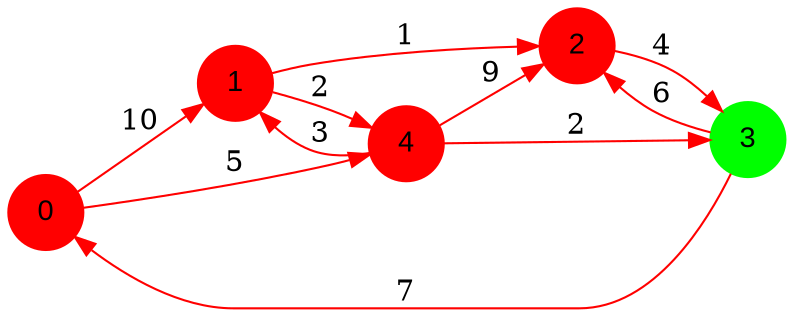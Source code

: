 digraph graphe {
rankdir = LR;
edge [color=red];
0 [fontname="Arial", shape = circle, color=red, style=filled];
1 [fontname="Arial", shape = circle, color=red, style=filled];
2 [fontname="Arial", shape = circle, color=red, style=filled];
3 [fontname="Arial", shape = circle, color=green, style=filled];
4 [fontname="Arial", shape = circle, color=red, style=filled];
	0 -> 1 [label = "10"];
	0 -> 4 [label = "5"];
	1 -> 2 [label = "1"];
	1 -> 4 [label = "2"];
	2 -> 3 [label = "4"];
	3 -> 0 [label = "7"];
	3 -> 2 [label = "6"];
	4 -> 1 [label = "3"];
	4 -> 2 [label = "9"];
	4 -> 3 [label = "2"];
}